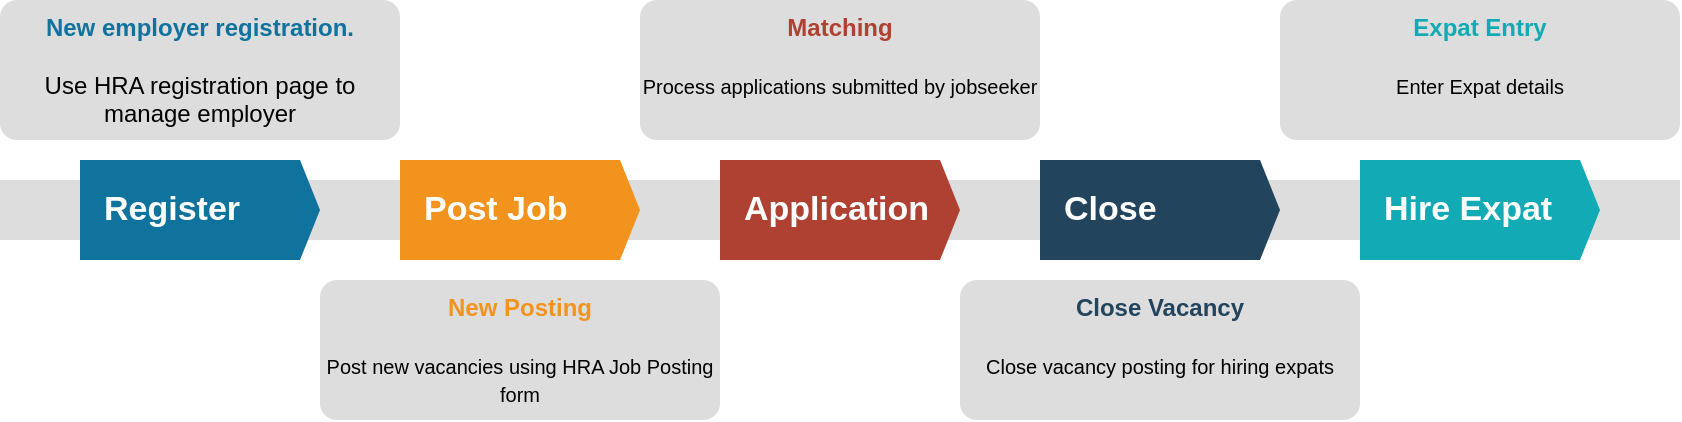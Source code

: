 <mxfile version="15.4.1" type="github">
  <diagram id="SI5E_4VV0KX8oZEEjQrd" name="Page-1">
    <mxGraphModel dx="1278" dy="556" grid="1" gridSize="10" guides="1" tooltips="1" connect="1" arrows="1" fold="1" page="1" pageScale="1" pageWidth="850" pageHeight="1100" math="0" shadow="0">
      <root>
        <mxCell id="0" />
        <mxCell id="1" parent="0" />
        <mxCell id="epdDaP73yQ1ehoebeea--79" value="" style="fillColor=#dddddd;rounded=0;strokeColor=none;" vertex="1" parent="1">
          <mxGeometry y="250" width="840" height="30" as="geometry" />
        </mxCell>
        <mxCell id="epdDaP73yQ1ehoebeea--80" value="Register" style="shape=mxgraph.infographic.ribbonSimple;notch1=0;notch2=10;notch=0;html=1;fillColor=#10739E;strokeColor=none;shadow=0;fontSize=17;fontColor=#FFFFFF;align=left;spacingLeft=10;fontStyle=1;" vertex="1" parent="1">
          <mxGeometry x="40" y="240" width="120" height="50" as="geometry" />
        </mxCell>
        <mxCell id="epdDaP73yQ1ehoebeea--81" value="Post Job" style="shape=mxgraph.infographic.ribbonSimple;notch1=0;notch2=10;notch=0;html=1;fillColor=#F2931E;strokeColor=none;shadow=0;fontSize=17;fontColor=#FFFFFF;align=left;spacingLeft=10;fontStyle=1;" vertex="1" parent="1">
          <mxGeometry x="200" y="240" width="120" height="50" as="geometry" />
        </mxCell>
        <mxCell id="epdDaP73yQ1ehoebeea--82" value="Application" style="shape=mxgraph.infographic.ribbonSimple;notch1=0;notch2=10;notch=0;html=1;fillColor=#AE4132;strokeColor=none;shadow=0;fontSize=17;fontColor=#FFFFFF;align=left;spacingLeft=10;fontStyle=1;" vertex="1" parent="1">
          <mxGeometry x="360" y="240" width="120" height="50" as="geometry" />
        </mxCell>
        <mxCell id="epdDaP73yQ1ehoebeea--83" value="Close" style="shape=mxgraph.infographic.ribbonSimple;notch1=0;notch2=10;notch=0;html=1;fillColor=#23445D;strokeColor=none;shadow=0;fontSize=17;fontColor=#FFFFFF;align=left;spacingLeft=10;fontStyle=1;" vertex="1" parent="1">
          <mxGeometry x="520" y="240" width="120" height="50" as="geometry" />
        </mxCell>
        <mxCell id="epdDaP73yQ1ehoebeea--84" value="Hire Expat" style="shape=mxgraph.infographic.ribbonSimple;notch1=0;notch2=10;notch=0;html=1;fillColor=#12AAB5;strokeColor=none;shadow=0;fontSize=17;fontColor=#FFFFFF;align=left;spacingLeft=10;fontStyle=1;" vertex="1" parent="1">
          <mxGeometry x="680" y="240" width="120" height="50" as="geometry" />
        </mxCell>
        <mxCell id="epdDaP73yQ1ehoebeea--85" value="&lt;font color=&quot;#10739e&quot;&gt;&lt;b&gt;New employer registration.&lt;br&gt;&lt;/b&gt;&lt;/font&gt;&lt;br&gt;Use HRA registration page to manage employer" style="rounded=1;strokeColor=none;fillColor=#DDDDDD;align=center;arcSize=12;verticalAlign=top;whiteSpace=wrap;html=1;fontSize=12;" vertex="1" parent="1">
          <mxGeometry y="160" width="200" height="70" as="geometry" />
        </mxCell>
        <mxCell id="epdDaP73yQ1ehoebeea--86" value="&lt;font&gt;&lt;font color=&quot;#f2931e&quot;&gt;&lt;b&gt;New Posting&lt;/b&gt;&lt;/font&gt;&lt;br&gt;&lt;br&gt;&lt;font size=&quot;1&quot; style=&quot;font-size: 10px&quot;&gt;Post new vacancies using HRA Job Posting form&lt;/font&gt;&lt;/font&gt;" style="rounded=1;strokeColor=none;fillColor=#DDDDDD;align=center;arcSize=12;verticalAlign=top;whiteSpace=wrap;html=1;fontSize=12;" vertex="1" parent="1">
          <mxGeometry x="160" y="300" width="200" height="70" as="geometry" />
        </mxCell>
        <mxCell id="epdDaP73yQ1ehoebeea--87" value="&lt;font&gt;&lt;font color=&quot;#ae4132&quot;&gt;&lt;b&gt;Matching&lt;/b&gt;&lt;/font&gt;&lt;br&gt;&lt;br&gt;&lt;font size=&quot;1&quot; style=&quot;font-size: 10px&quot;&gt;Process applications submitted by jobseeker&lt;/font&gt;&lt;/font&gt;" style="rounded=1;strokeColor=none;fillColor=#DDDDDD;align=center;arcSize=12;verticalAlign=top;whiteSpace=wrap;html=1;fontSize=12;" vertex="1" parent="1">
          <mxGeometry x="320" y="160" width="200" height="70" as="geometry" />
        </mxCell>
        <mxCell id="epdDaP73yQ1ehoebeea--88" value="&lt;font style=&quot;font-size: 10px&quot;&gt;&lt;font style=&quot;font-size: 12px&quot; color=&quot;#23445D&quot;&gt;&lt;b&gt;Close Vacancy&lt;/b&gt;&lt;/font&gt;&lt;br&gt;&lt;br&gt;&lt;font size=&quot;1&quot;&gt;Close vacancy posting for hiring expats&lt;/font&gt;&lt;/font&gt;" style="rounded=1;strokeColor=none;fillColor=#DDDDDD;align=center;arcSize=12;verticalAlign=top;whiteSpace=wrap;html=1;fontSize=12;" vertex="1" parent="1">
          <mxGeometry x="480" y="300" width="200" height="70" as="geometry" />
        </mxCell>
        <mxCell id="epdDaP73yQ1ehoebeea--89" value="&lt;font style=&quot;font-size: 10px&quot;&gt;&lt;font style=&quot;font-size: 12px&quot; color=&quot;#12AAB5&quot;&gt;&lt;b&gt;Expat Entry&lt;/b&gt;&lt;/font&gt;&lt;br&gt;&lt;br&gt;&lt;font size=&quot;1&quot;&gt;Enter Expat details&lt;/font&gt;&lt;/font&gt;" style="rounded=1;strokeColor=none;fillColor=#DDDDDD;align=center;arcSize=12;verticalAlign=top;whiteSpace=wrap;html=1;fontSize=12;" vertex="1" parent="1">
          <mxGeometry x="640" y="160" width="200" height="70" as="geometry" />
        </mxCell>
      </root>
    </mxGraphModel>
  </diagram>
</mxfile>
